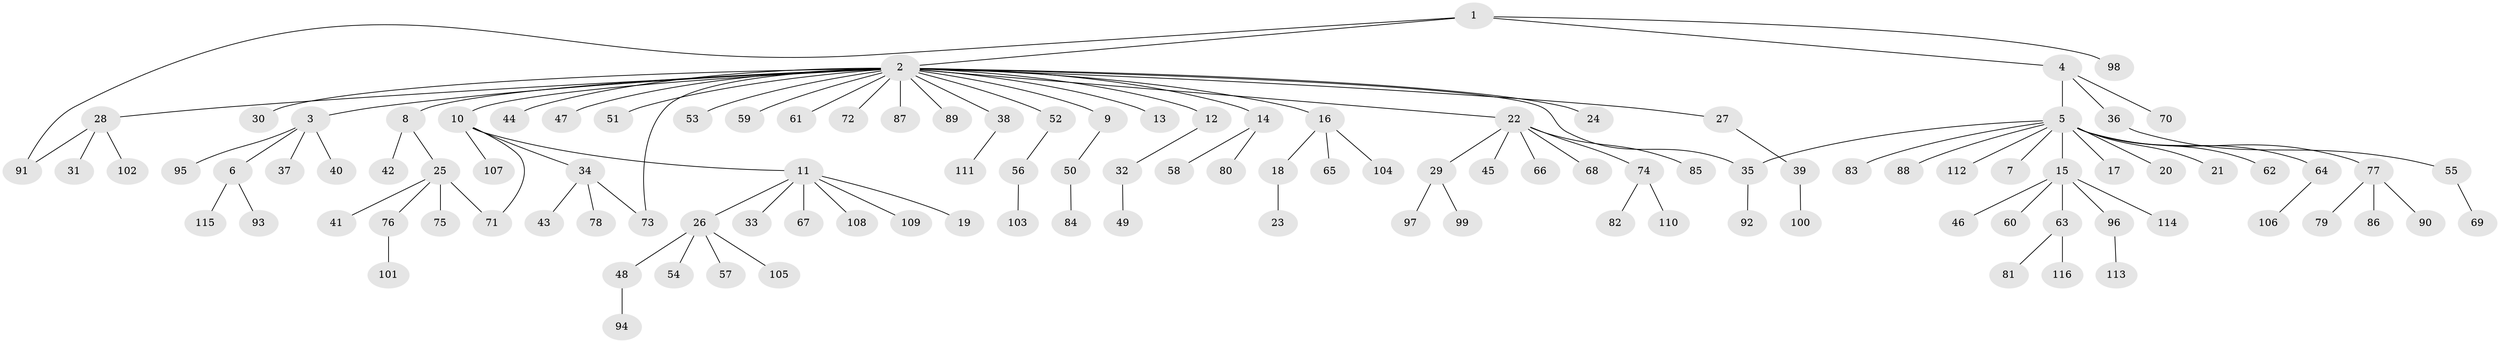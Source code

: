 // coarse degree distribution, {25: 0.012345679012345678, 1: 0.7654320987654321, 2: 0.12345679012345678, 8: 0.024691358024691357, 14: 0.012345679012345678, 4: 0.024691358024691357, 3: 0.012345679012345678, 6: 0.024691358024691357}
// Generated by graph-tools (version 1.1) at 2025/50/03/04/25 21:50:18]
// undirected, 116 vertices, 119 edges
graph export_dot {
graph [start="1"]
  node [color=gray90,style=filled];
  1;
  2;
  3;
  4;
  5;
  6;
  7;
  8;
  9;
  10;
  11;
  12;
  13;
  14;
  15;
  16;
  17;
  18;
  19;
  20;
  21;
  22;
  23;
  24;
  25;
  26;
  27;
  28;
  29;
  30;
  31;
  32;
  33;
  34;
  35;
  36;
  37;
  38;
  39;
  40;
  41;
  42;
  43;
  44;
  45;
  46;
  47;
  48;
  49;
  50;
  51;
  52;
  53;
  54;
  55;
  56;
  57;
  58;
  59;
  60;
  61;
  62;
  63;
  64;
  65;
  66;
  67;
  68;
  69;
  70;
  71;
  72;
  73;
  74;
  75;
  76;
  77;
  78;
  79;
  80;
  81;
  82;
  83;
  84;
  85;
  86;
  87;
  88;
  89;
  90;
  91;
  92;
  93;
  94;
  95;
  96;
  97;
  98;
  99;
  100;
  101;
  102;
  103;
  104;
  105;
  106;
  107;
  108;
  109;
  110;
  111;
  112;
  113;
  114;
  115;
  116;
  1 -- 2;
  1 -- 4;
  1 -- 91;
  1 -- 98;
  2 -- 3;
  2 -- 8;
  2 -- 9;
  2 -- 10;
  2 -- 12;
  2 -- 13;
  2 -- 14;
  2 -- 16;
  2 -- 22;
  2 -- 24;
  2 -- 27;
  2 -- 28;
  2 -- 30;
  2 -- 35;
  2 -- 38;
  2 -- 44;
  2 -- 47;
  2 -- 51;
  2 -- 52;
  2 -- 53;
  2 -- 59;
  2 -- 61;
  2 -- 72;
  2 -- 73;
  2 -- 87;
  2 -- 89;
  3 -- 6;
  3 -- 37;
  3 -- 40;
  3 -- 95;
  4 -- 5;
  4 -- 36;
  4 -- 70;
  5 -- 7;
  5 -- 15;
  5 -- 17;
  5 -- 20;
  5 -- 21;
  5 -- 35;
  5 -- 62;
  5 -- 64;
  5 -- 77;
  5 -- 83;
  5 -- 88;
  5 -- 112;
  6 -- 93;
  6 -- 115;
  8 -- 25;
  8 -- 42;
  9 -- 50;
  10 -- 11;
  10 -- 34;
  10 -- 71;
  10 -- 107;
  11 -- 19;
  11 -- 26;
  11 -- 33;
  11 -- 67;
  11 -- 108;
  11 -- 109;
  12 -- 32;
  14 -- 58;
  14 -- 80;
  15 -- 46;
  15 -- 60;
  15 -- 63;
  15 -- 96;
  15 -- 114;
  16 -- 18;
  16 -- 65;
  16 -- 104;
  18 -- 23;
  22 -- 29;
  22 -- 45;
  22 -- 66;
  22 -- 68;
  22 -- 74;
  22 -- 85;
  25 -- 41;
  25 -- 71;
  25 -- 75;
  25 -- 76;
  26 -- 48;
  26 -- 54;
  26 -- 57;
  26 -- 105;
  27 -- 39;
  28 -- 31;
  28 -- 91;
  28 -- 102;
  29 -- 97;
  29 -- 99;
  32 -- 49;
  34 -- 43;
  34 -- 73;
  34 -- 78;
  35 -- 92;
  36 -- 55;
  38 -- 111;
  39 -- 100;
  48 -- 94;
  50 -- 84;
  52 -- 56;
  55 -- 69;
  56 -- 103;
  63 -- 81;
  63 -- 116;
  64 -- 106;
  74 -- 82;
  74 -- 110;
  76 -- 101;
  77 -- 79;
  77 -- 86;
  77 -- 90;
  96 -- 113;
}
